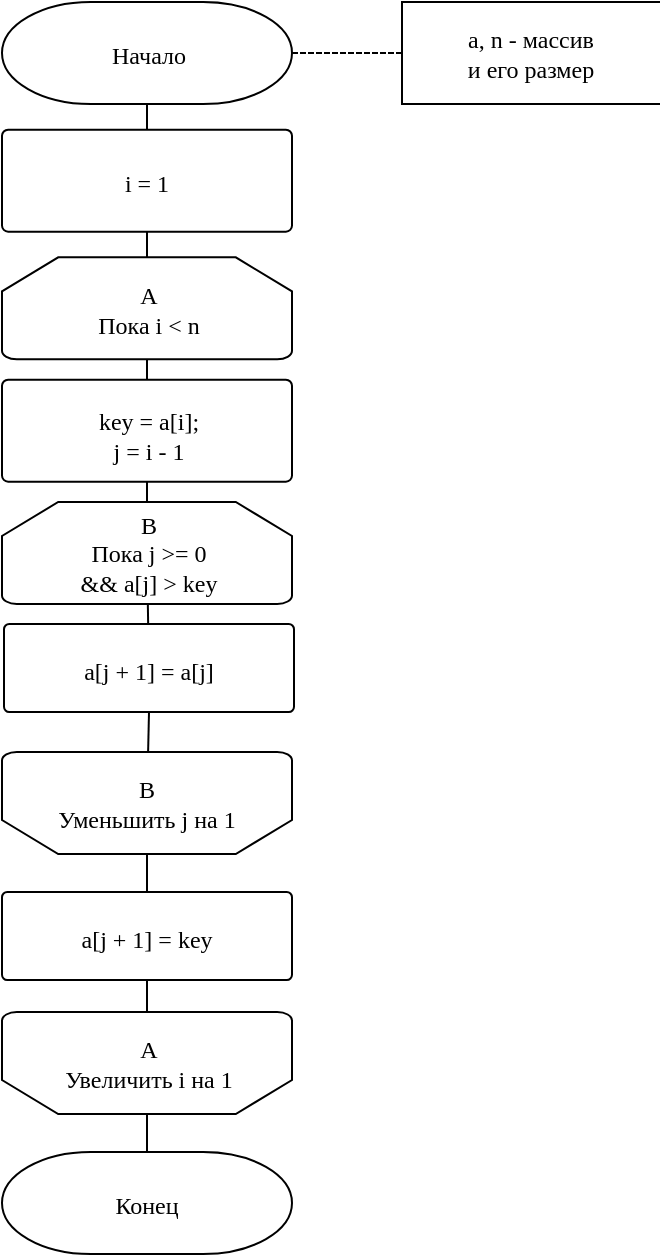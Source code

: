 <mxfile version="16.2.6" type="device"><diagram name="Page 2" id="0"><mxGraphModel dx="1185" dy="635" grid="1" gridSize="10" guides="1" tooltips="1" connect="1" arrows="1" fold="1" page="1" pageScale="1" pageWidth="827" pageHeight="1169" math="0" shadow="0"><root><mxCell id="0"/><mxCell id="1" parent="0"/><mxCell id="2" style="graphMlID=n0;gradientDirection=east;shape=mxgraph.flowchart.annotation_1;gradientColor=#b7c9e3;strokeColor=#000000;strokeWidth=1.0" parent="1" vertex="1"><mxGeometry x="633" y="65" width="129" height="51" as="geometry"/></mxCell><mxCell id="0.0.0" value="a, n - массив &lt;br&gt;и его размер" style="text;html=1;spacing=0;align=center;fontFamily=dialog;fontSize=12;fontStyle=0;=center;fontColor=#000000;verticalAlign=bottom" parent="2" vertex="1"><mxGeometry x="16.149" y="9.531" width="96.701" height="31.938" as="geometry"/></mxCell><mxCell id="3" style="graphMlID=n1;gradientDirection=east;shape=mxgraph.flowchart.terminator;strokeWidth=1.0" parent="1" vertex="1"><mxGeometry x="433" y="65" width="145" height="51" as="geometry"/></mxCell><mxCell id="0.1.0" value="Начало" style="text;html=1;spacing=0;align=center;fontFamily=dialog;fontSize=12;fontStyle=0;=center;verticalAlign=bottom" parent="3" vertex="1"><mxGeometry x="47.584" y="16.516" width="49.832" height="17.969" as="geometry"/></mxCell><mxCell id="4" style="graphMlID=n2;gradientDirection=east;shape=mxgraph.flowchart.loop_limit;strokeWidth=1.0" parent="1" vertex="1"><mxGeometry x="433" y="192.664" width="145" height="51" as="geometry"/></mxCell><mxCell id="0.2.0" value="A&lt;br/&gt;Пока i &amp;lt; n" style="text;html=1;spacing=0;align=center;fontFamily=dialog;fontSize=12;fontStyle=0;=center;verticalAlign=bottom" parent="4" vertex="1"><mxGeometry x="38.798" y="9.531" width="67.404" height="31.938" as="geometry"/></mxCell><mxCell id="5" style="graphMlID=n3;gradientDirection=east;shape=mxgraph.flowchart.loop_limit;flipV=1;strokeWidth=1.0" parent="1" vertex="1"><mxGeometry x="433" y="570.003" width="145" height="51" as="geometry"/></mxCell><mxCell id="0.3.0" value="A&lt;br/&gt;Увеличить i на 1" style="text;html=1;spacing=0;align=center;fontFamily=dialog;fontSize=12;fontStyle=0;=center;verticalAlign=bottom" parent="5" vertex="1"><mxGeometry x="18.601" y="9.531" width="107.799" height="31.938" as="geometry"/></mxCell><mxCell id="6" style="graphMlID=n4;gradientDirection=east;shape=mxgraph.flowchart.loop_limit;strokeWidth=1.0" parent="1" vertex="1"><mxGeometry x="433" y="314.996" width="145" height="51" as="geometry"/></mxCell><mxCell id="0.4.0" value="B&lt;br&gt;Пока j &amp;gt;= 0 &lt;br&gt;&amp;amp;&amp;amp; a[j] &amp;gt; key" style="text;html=1;spacing=0;align=center;fontFamily=dialog;fontSize=12;fontStyle=0;=center;verticalAlign=bottom" parent="6" vertex="1"><mxGeometry x="18.308" y="2.547" width="108.385" height="45.906" as="geometry"/></mxCell><mxCell id="7" style="graphMlID=n5;gradientDirection=east;shape=mxgraph.flowchart.loop_limit;flipV=1;strokeWidth=1.0" parent="1" vertex="1"><mxGeometry x="433.0" y="439.997" width="145" height="51" as="geometry"/></mxCell><mxCell id="0.5.0" value="B&lt;br/&gt;Уменьшить j на 1" style="text;html=1;spacing=0;align=center;fontFamily=dialog;fontSize=12;fontStyle=0;=center;verticalAlign=bottom" parent="7" vertex="1"><mxGeometry x="15.94" y="9.531" width="113.119" height="31.938" as="geometry"/></mxCell><mxCell id="8" style="graphMlID=n6;gradientDirection=east;shape=mxgraph.flowchart.process;strokeWidth=1.0" parent="1" vertex="1"><mxGeometry x="433" y="128.832" width="145" height="51" as="geometry"/></mxCell><mxCell id="0.6.0" value="i = 1" style="text;html=1;spacing=0;align=center;fontFamily=dialog;fontSize=12;fontStyle=0;=center;verticalAlign=bottom" parent="8" vertex="1"><mxGeometry x="54.152" y="16.516" width="36.695" height="17.969" as="geometry"/></mxCell><mxCell id="9" style="graphMlID=n7;gradientDirection=east;shape=mxgraph.flowchart.process;strokeWidth=1.0" parent="1" vertex="1"><mxGeometry x="433" y="253.83" width="145" height="51" as="geometry"/></mxCell><mxCell id="0.7.0" value="key = a[i];&lt;br&gt;j = i - 1" style="text;html=1;spacing=0;align=center;fontFamily=dialog;fontSize=12;fontStyle=0;=center;verticalAlign=bottom" parent="9" vertex="1"><mxGeometry x="42.5" y="8.26" width="60" height="34.48" as="geometry"/></mxCell><mxCell id="11" style="graphMlID=n9;gradientDirection=east;shape=mxgraph.flowchart.terminator;strokeWidth=1.0" parent="1" vertex="1"><mxGeometry x="433" y="640" width="145" height="51" as="geometry"/></mxCell><mxCell id="0.9.0" value="Конец" style="text;html=1;spacing=0;align=center;fontFamily=dialog;fontSize=12;fontStyle=0;=center;verticalAlign=bottom" parent="11" vertex="1"><mxGeometry x="50.871" y="16.516" width="43.258" height="17.969" as="geometry"/></mxCell><mxCell id="12" value="" style="graphMlID=e0;rounded=0;endArrow=none;dashed=1;dashPattern=3 1;strokeWidth=1.0;startArrow=none;startFill=1;endFill=1" parent="1" source="3" target="2" edge="1"><mxGeometry relative="1" as="geometry"/></mxCell><mxCell id="13" value="" style="graphMlID=e1;rounded=0;endArrow=none;strokeWidth=1.0;startArrow=none;startFill=1;endFill=1" parent="1" source="8" target="4" edge="1"><mxGeometry relative="1" as="geometry"/></mxCell><mxCell id="14" value="" style="graphMlID=e2;rounded=0;endArrow=none;strokeWidth=1.0;startArrow=none;startFill=1;endFill=1" parent="1" source="4" target="9" edge="1"><mxGeometry relative="1" as="geometry"/></mxCell><mxCell id="15" value="" style="graphMlID=e3;rounded=0;endArrow=none;strokeWidth=1.0;startArrow=none;startFill=1;endFill=1" parent="1" source="9" target="6" edge="1"><mxGeometry relative="1" as="geometry"/></mxCell><mxCell id="16" value="" style="graphMlID=e4;rounded=0;endArrow=none;strokeWidth=1.0;startArrow=none;startFill=1;endFill=1" parent="1" source="6" edge="1"><mxGeometry relative="1" as="geometry"><mxPoint x="506.083" y="376.162" as="targetPoint"/></mxGeometry></mxCell><mxCell id="17" value="" style="graphMlID=e5;rounded=0;endArrow=none;strokeWidth=1.0;startArrow=none;startFill=1;endFill=1;exitX=0.5;exitY=1;exitDx=0;exitDy=0;exitPerimeter=0;" parent="1" source="zenONFAgJt5O0tkyxYT3-22" target="7" edge="1"><mxGeometry relative="1" as="geometry"><mxPoint x="506.254" y="427.162" as="sourcePoint"/></mxGeometry></mxCell><mxCell id="18" value="" style="graphMlID=e6;rounded=0;endArrow=none;strokeWidth=1.0;startArrow=none;startFill=1;endFill=1" parent="1" source="7" target="5" edge="1"><mxGeometry relative="1" as="geometry"/></mxCell><mxCell id="19" value="" style="graphMlID=e7;rounded=0;endArrow=none;strokeWidth=1.0;startArrow=none;startFill=1;endFill=1" parent="1" source="3" target="8" edge="1"><mxGeometry relative="1" as="geometry"/></mxCell><mxCell id="20" value="" style="graphMlID=e8;rounded=0;endArrow=none;strokeWidth=1.0;startArrow=none;startFill=1;endFill=1" parent="1" source="5" target="11" edge="1"><mxGeometry relative="1" as="geometry"/></mxCell><mxCell id="zenONFAgJt5O0tkyxYT3-22" style="graphMlID=n7;gradientDirection=east;shape=mxgraph.flowchart.process;strokeWidth=1.0" vertex="1" parent="1"><mxGeometry x="434" y="376" width="145" height="44" as="geometry"/></mxCell><mxCell id="zenONFAgJt5O0tkyxYT3-23" value="a[j + 1] = a[j]" style="text;html=1;spacing=0;align=center;fontFamily=dialog;fontSize=12;fontStyle=0;=center;verticalAlign=bottom" vertex="1" parent="zenONFAgJt5O0tkyxYT3-22"><mxGeometry x="41.5" y="12.626" width="60" height="18.756" as="geometry"/></mxCell><mxCell id="zenONFAgJt5O0tkyxYT3-25" style="graphMlID=n7;gradientDirection=east;shape=mxgraph.flowchart.process;strokeWidth=1.0" vertex="1" parent="1"><mxGeometry x="433" y="510" width="145" height="44" as="geometry"/></mxCell><mxCell id="zenONFAgJt5O0tkyxYT3-26" value="a[j + 1] = key" style="text;html=1;spacing=0;align=center;fontFamily=dialog;fontSize=12;fontStyle=0;=center;verticalAlign=bottom" vertex="1" parent="zenONFAgJt5O0tkyxYT3-25"><mxGeometry x="41.5" y="12.626" width="60" height="18.756" as="geometry"/></mxCell></root></mxGraphModel></diagram></mxfile>